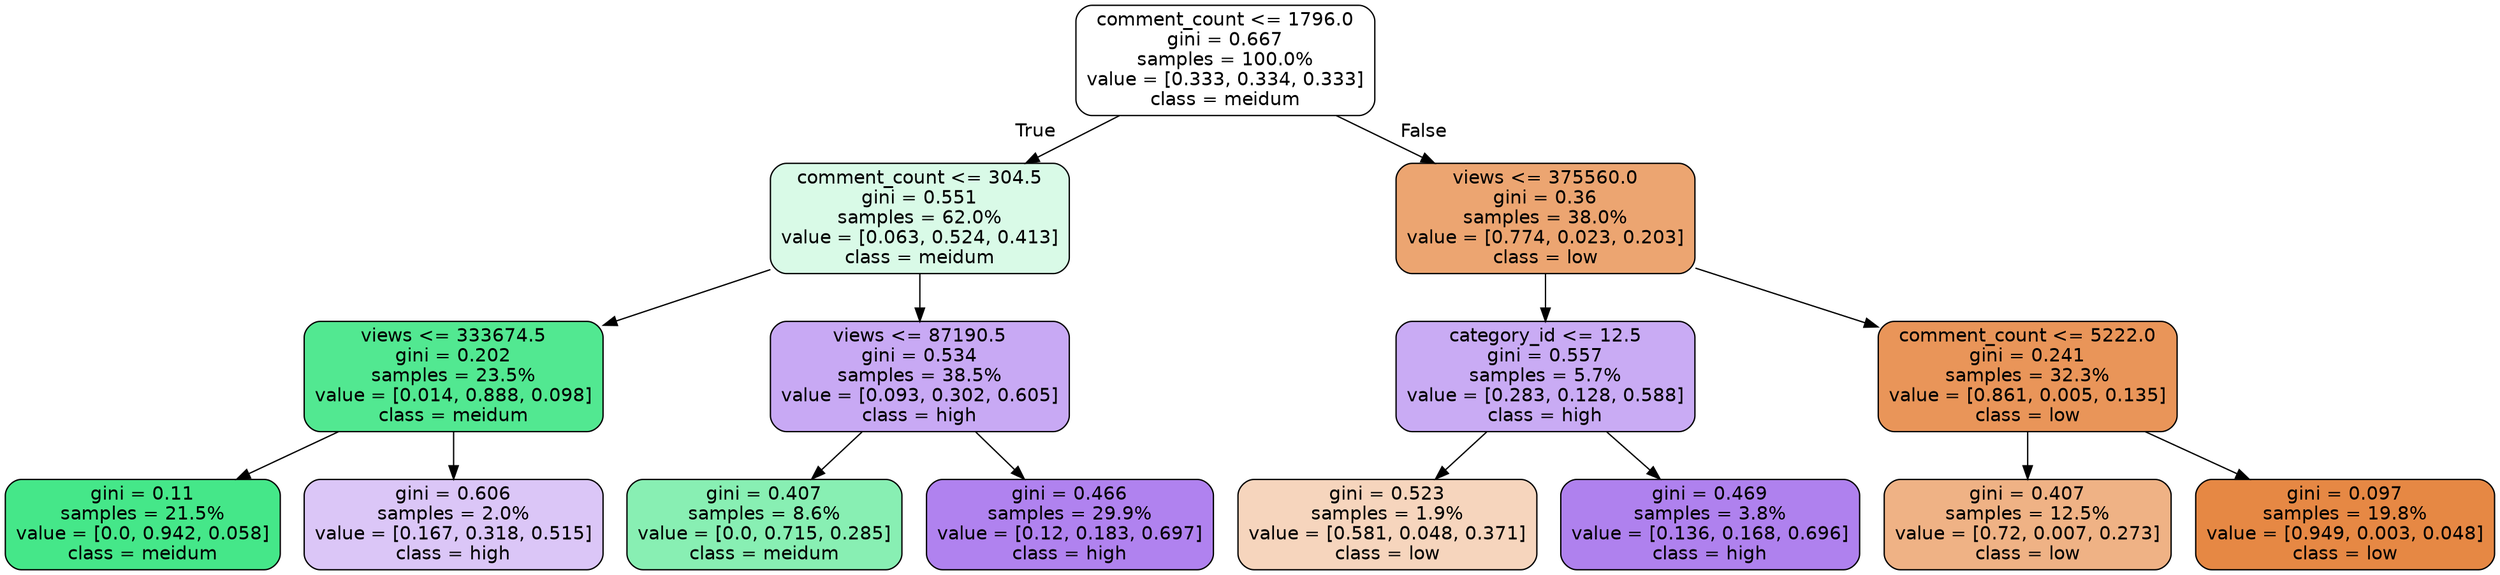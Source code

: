 digraph Tree {
node [shape=box, style="filled, rounded", color="black", fontname=helvetica] ;
edge [fontname=helvetica] ;
0 [label="comment_count <= 1796.0\ngini = 0.667\nsamples = 100.0%\nvalue = [0.333, 0.334, 0.333]\nclass = meidum", fillcolor="#ffffff"] ;
1 [label="comment_count <= 304.5\ngini = 0.551\nsamples = 62.0%\nvalue = [0.063, 0.524, 0.413]\nclass = meidum", fillcolor="#d9fae7"] ;
0 -> 1 [labeldistance=2.5, labelangle=45, headlabel="True"] ;
2 [label="views <= 333674.5\ngini = 0.202\nsamples = 23.5%\nvalue = [0.014, 0.888, 0.098]\nclass = meidum", fillcolor="#52e891"] ;
1 -> 2 ;
3 [label="gini = 0.11\nsamples = 21.5%\nvalue = [0.0, 0.942, 0.058]\nclass = meidum", fillcolor="#45e789"] ;
2 -> 3 ;
4 [label="gini = 0.606\nsamples = 2.0%\nvalue = [0.167, 0.318, 0.515]\nclass = high", fillcolor="#dbc6f7"] ;
2 -> 4 ;
5 [label="views <= 87190.5\ngini = 0.534\nsamples = 38.5%\nvalue = [0.093, 0.302, 0.605]\nclass = high", fillcolor="#c8a9f4"] ;
1 -> 5 ;
6 [label="gini = 0.407\nsamples = 8.6%\nvalue = [0.0, 0.715, 0.285]\nclass = meidum", fillcolor="#88efb3"] ;
5 -> 6 ;
7 [label="gini = 0.466\nsamples = 29.9%\nvalue = [0.12, 0.183, 0.697]\nclass = high", fillcolor="#b082ef"] ;
5 -> 7 ;
8 [label="views <= 375560.0\ngini = 0.36\nsamples = 38.0%\nvalue = [0.774, 0.023, 0.203]\nclass = low", fillcolor="#eca571"] ;
0 -> 8 [labeldistance=2.5, labelangle=-45, headlabel="False"] ;
9 [label="category_id <= 12.5\ngini = 0.557\nsamples = 5.7%\nvalue = [0.283, 0.128, 0.588]\nclass = high", fillcolor="#c9abf4"] ;
8 -> 9 ;
10 [label="gini = 0.523\nsamples = 1.9%\nvalue = [0.581, 0.048, 0.371]\nclass = low", fillcolor="#f6d5bd"] ;
9 -> 10 ;
11 [label="gini = 0.469\nsamples = 3.8%\nvalue = [0.136, 0.168, 0.696]\nclass = high", fillcolor="#af81ee"] ;
9 -> 11 ;
12 [label="comment_count <= 5222.0\ngini = 0.241\nsamples = 32.3%\nvalue = [0.861, 0.005, 0.135]\nclass = low", fillcolor="#e99559"] ;
8 -> 12 ;
13 [label="gini = 0.407\nsamples = 12.5%\nvalue = [0.72, 0.007, 0.273]\nclass = low", fillcolor="#efb285"] ;
12 -> 13 ;
14 [label="gini = 0.097\nsamples = 19.8%\nvalue = [0.949, 0.003, 0.048]\nclass = low", fillcolor="#e68844"] ;
12 -> 14 ;
}
